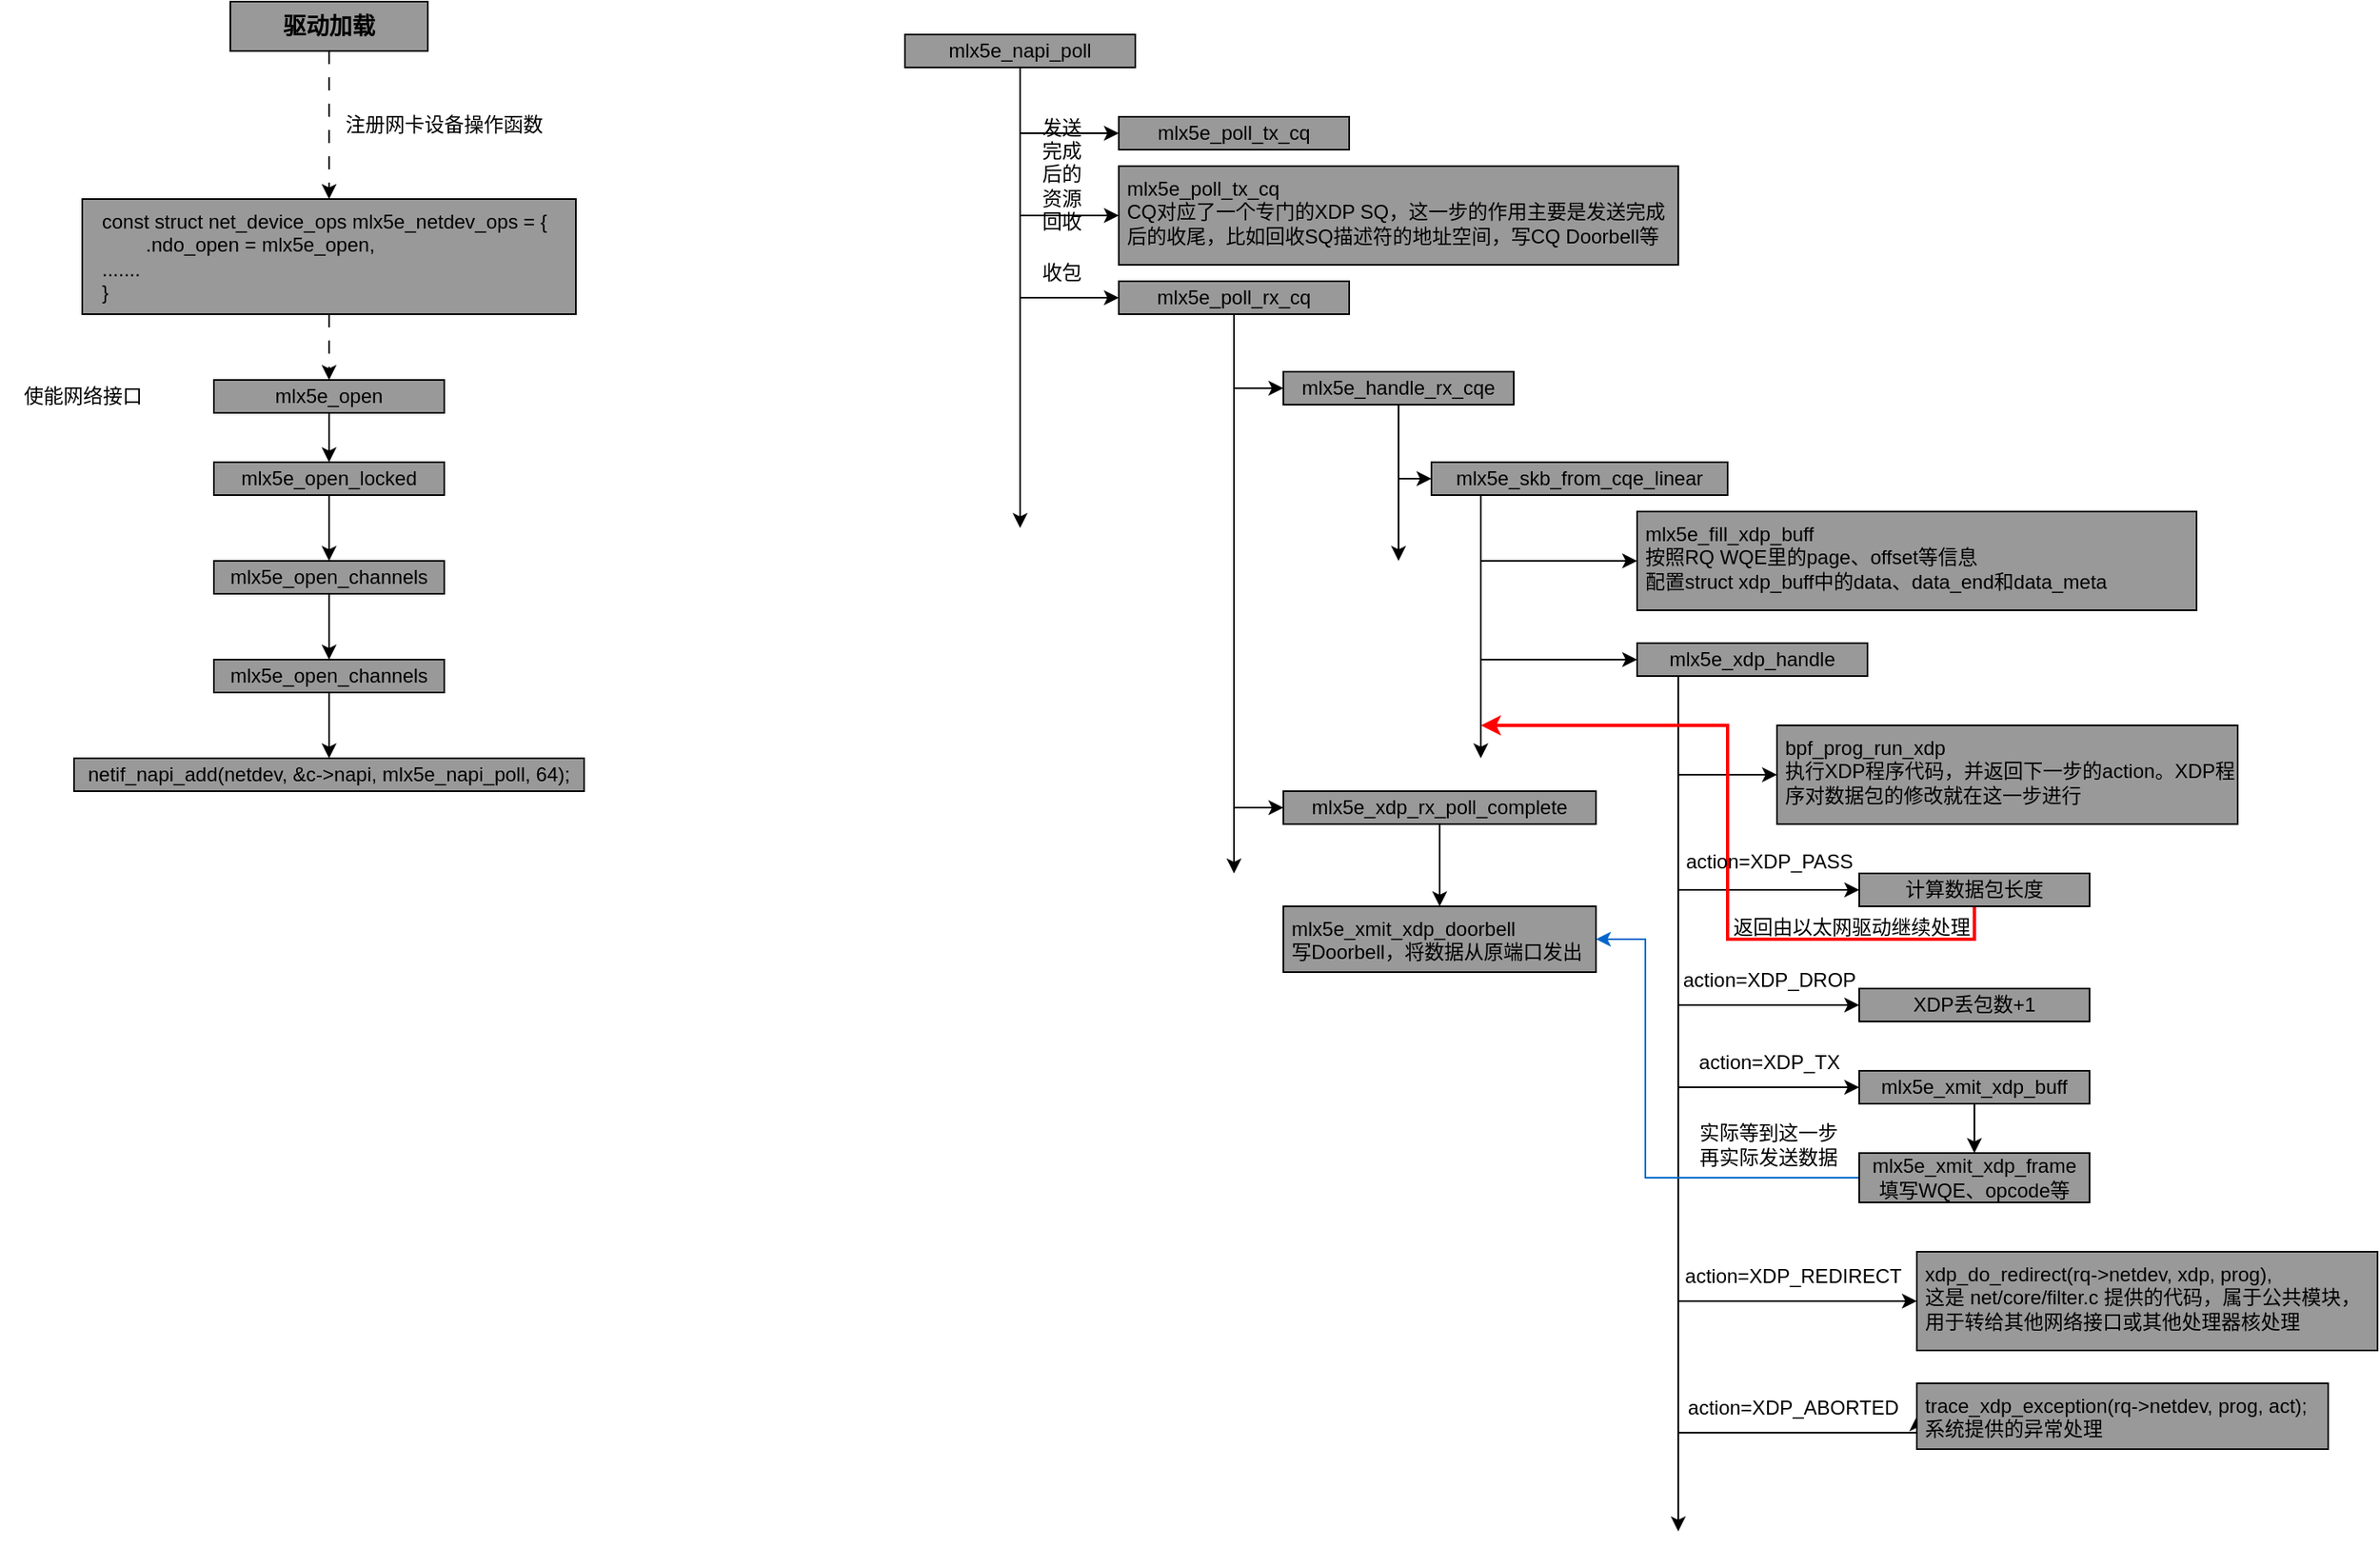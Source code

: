 <mxfile version="24.7.5">
  <diagram name="mlx5-xdp" id="FevarODxADinLCKY7utO">
    <mxGraphModel dx="1185" dy="627" grid="1" gridSize="10" guides="1" tooltips="1" connect="1" arrows="1" fold="1" page="1" pageScale="1" pageWidth="850" pageHeight="1100" math="0" shadow="0">
      <root>
        <mxCell id="0" />
        <mxCell id="1" parent="0" />
        <mxCell id="h8XMJmXSjZCXgNOctJCN-5" style="edgeStyle=orthogonalEdgeStyle;rounded=0;orthogonalLoop=1;jettySize=auto;html=1;fontFamily=Helvetica;fontSize=12;fontColor=default;dashed=1;dashPattern=8 8;" edge="1" parent="1" source="h8XMJmXSjZCXgNOctJCN-1" target="h8XMJmXSjZCXgNOctJCN-3">
          <mxGeometry relative="1" as="geometry" />
        </mxCell>
        <mxCell id="h8XMJmXSjZCXgNOctJCN-1" value="&lt;font style=&quot;font-size: 14px;&quot;&gt;&lt;b&gt;驱动加载&lt;/b&gt;&lt;/font&gt;" style="rounded=0;whiteSpace=wrap;html=1;fillColor=#999999;" vertex="1" parent="1">
          <mxGeometry x="250" y="320" width="120" height="30" as="geometry" />
        </mxCell>
        <mxCell id="h8XMJmXSjZCXgNOctJCN-2" value="" style="rounded=0;whiteSpace=wrap;html=1;fillColor=#999999;strokeColor=default;align=center;verticalAlign=middle;fontFamily=Helvetica;fontSize=12;fontColor=default;" vertex="1" parent="1">
          <mxGeometry x="160" y="440" width="300" height="70" as="geometry" />
        </mxCell>
        <mxCell id="h8XMJmXSjZCXgNOctJCN-16" style="edgeStyle=orthogonalEdgeStyle;rounded=0;orthogonalLoop=1;jettySize=auto;html=1;fontFamily=Helvetica;fontSize=12;fontColor=default;dashed=1;dashPattern=8 8;" edge="1" parent="1" source="h8XMJmXSjZCXgNOctJCN-3" target="h8XMJmXSjZCXgNOctJCN-6">
          <mxGeometry relative="1" as="geometry" />
        </mxCell>
        <mxCell id="h8XMJmXSjZCXgNOctJCN-3" value="const struct net_device_ops mlx5e_netdev_ops = {&lt;div&gt;&lt;span style=&quot;white-space: pre;&quot;&gt;&#x9;&lt;/span&gt;.ndo_open = mlx5e_open,&lt;/div&gt;&lt;div&gt;.......&lt;/div&gt;&lt;div&gt;}&lt;/div&gt;" style="text;html=1;align=left;verticalAlign=middle;whiteSpace=wrap;rounded=0;fontFamily=Helvetica;fontSize=12;fontColor=default;" vertex="1" parent="1">
          <mxGeometry x="170" y="440" width="280" height="70" as="geometry" />
        </mxCell>
        <mxCell id="h8XMJmXSjZCXgNOctJCN-4" value="注册网卡设备操作函数" style="text;strokeColor=none;align=center;fillColor=none;html=1;verticalAlign=middle;whiteSpace=wrap;rounded=0;fontFamily=Helvetica;fontSize=12;fontColor=default;" vertex="1" parent="1">
          <mxGeometry x="310" y="380" width="140" height="30" as="geometry" />
        </mxCell>
        <mxCell id="h8XMJmXSjZCXgNOctJCN-11" style="edgeStyle=orthogonalEdgeStyle;rounded=0;orthogonalLoop=1;jettySize=auto;html=1;fontFamily=Helvetica;fontSize=12;fontColor=default;" edge="1" parent="1" source="h8XMJmXSjZCXgNOctJCN-6" target="h8XMJmXSjZCXgNOctJCN-7">
          <mxGeometry relative="1" as="geometry" />
        </mxCell>
        <mxCell id="h8XMJmXSjZCXgNOctJCN-6" value="mlx5e_open" style="rounded=0;whiteSpace=wrap;html=1;fillColor=#999999;strokeColor=default;align=center;verticalAlign=middle;fontFamily=Helvetica;fontSize=12;fontColor=default;" vertex="1" parent="1">
          <mxGeometry x="240" y="550" width="140" height="20" as="geometry" />
        </mxCell>
        <mxCell id="h8XMJmXSjZCXgNOctJCN-13" style="edgeStyle=orthogonalEdgeStyle;rounded=0;orthogonalLoop=1;jettySize=auto;html=1;entryX=0.5;entryY=0;entryDx=0;entryDy=0;fontFamily=Helvetica;fontSize=12;fontColor=default;" edge="1" parent="1" source="h8XMJmXSjZCXgNOctJCN-7" target="h8XMJmXSjZCXgNOctJCN-8">
          <mxGeometry relative="1" as="geometry" />
        </mxCell>
        <mxCell id="h8XMJmXSjZCXgNOctJCN-7" value="mlx5e_open_locked" style="rounded=0;whiteSpace=wrap;html=1;fillColor=#999999;strokeColor=default;align=center;verticalAlign=middle;fontFamily=Helvetica;fontSize=12;fontColor=default;" vertex="1" parent="1">
          <mxGeometry x="240" y="600" width="140" height="20" as="geometry" />
        </mxCell>
        <mxCell id="h8XMJmXSjZCXgNOctJCN-14" style="edgeStyle=orthogonalEdgeStyle;rounded=0;orthogonalLoop=1;jettySize=auto;html=1;fontFamily=Helvetica;fontSize=12;fontColor=default;" edge="1" parent="1" source="h8XMJmXSjZCXgNOctJCN-8" target="h8XMJmXSjZCXgNOctJCN-9">
          <mxGeometry relative="1" as="geometry" />
        </mxCell>
        <mxCell id="h8XMJmXSjZCXgNOctJCN-8" value="mlx5e_open_channels" style="rounded=0;whiteSpace=wrap;html=1;fillColor=#999999;strokeColor=default;align=center;verticalAlign=middle;fontFamily=Helvetica;fontSize=12;fontColor=default;" vertex="1" parent="1">
          <mxGeometry x="240" y="660" width="140" height="20" as="geometry" />
        </mxCell>
        <mxCell id="h8XMJmXSjZCXgNOctJCN-15" style="edgeStyle=orthogonalEdgeStyle;rounded=0;orthogonalLoop=1;jettySize=auto;html=1;entryX=0.5;entryY=0;entryDx=0;entryDy=0;fontFamily=Helvetica;fontSize=12;fontColor=default;" edge="1" parent="1" source="h8XMJmXSjZCXgNOctJCN-9" target="h8XMJmXSjZCXgNOctJCN-10">
          <mxGeometry relative="1" as="geometry" />
        </mxCell>
        <mxCell id="h8XMJmXSjZCXgNOctJCN-9" value="mlx5e_open_channels" style="rounded=0;whiteSpace=wrap;html=1;fillColor=#999999;strokeColor=default;align=center;verticalAlign=middle;fontFamily=Helvetica;fontSize=12;fontColor=default;" vertex="1" parent="1">
          <mxGeometry x="240" y="720" width="140" height="20" as="geometry" />
        </mxCell>
        <mxCell id="h8XMJmXSjZCXgNOctJCN-10" value="netif_napi_add(netdev, &amp;amp;c-&amp;gt;napi, mlx5e_napi_poll, 64);" style="rounded=0;whiteSpace=wrap;html=1;fillColor=#999999;strokeColor=default;align=center;verticalAlign=middle;fontFamily=Helvetica;fontSize=12;fontColor=default;" vertex="1" parent="1">
          <mxGeometry x="155" y="780" width="310" height="20" as="geometry" />
        </mxCell>
        <mxCell id="h8XMJmXSjZCXgNOctJCN-17" value="使能网络接口" style="text;html=1;align=center;verticalAlign=middle;resizable=0;points=[];autosize=1;strokeColor=none;fillColor=none;fontFamily=Helvetica;fontSize=12;fontColor=default;" vertex="1" parent="1">
          <mxGeometry x="110" y="545" width="100" height="30" as="geometry" />
        </mxCell>
        <mxCell id="h8XMJmXSjZCXgNOctJCN-22" style="edgeStyle=orthogonalEdgeStyle;rounded=0;orthogonalLoop=1;jettySize=auto;html=1;fontFamily=Helvetica;fontSize=12;fontColor=default;" edge="1" parent="1" source="h8XMJmXSjZCXgNOctJCN-18">
          <mxGeometry relative="1" as="geometry">
            <mxPoint x="730" y="640" as="targetPoint" />
          </mxGeometry>
        </mxCell>
        <mxCell id="h8XMJmXSjZCXgNOctJCN-23" style="edgeStyle=orthogonalEdgeStyle;rounded=0;orthogonalLoop=1;jettySize=auto;html=1;entryX=0;entryY=0.5;entryDx=0;entryDy=0;fontFamily=Helvetica;fontSize=12;fontColor=default;" edge="1" parent="1" source="h8XMJmXSjZCXgNOctJCN-18" target="h8XMJmXSjZCXgNOctJCN-19">
          <mxGeometry relative="1" as="geometry" />
        </mxCell>
        <mxCell id="h8XMJmXSjZCXgNOctJCN-24" style="edgeStyle=orthogonalEdgeStyle;rounded=0;orthogonalLoop=1;jettySize=auto;html=1;entryX=0;entryY=0.5;entryDx=0;entryDy=0;fontFamily=Helvetica;fontSize=12;fontColor=default;" edge="1" parent="1" source="h8XMJmXSjZCXgNOctJCN-18" target="h8XMJmXSjZCXgNOctJCN-20">
          <mxGeometry relative="1" as="geometry" />
        </mxCell>
        <mxCell id="h8XMJmXSjZCXgNOctJCN-25" style="edgeStyle=orthogonalEdgeStyle;rounded=0;orthogonalLoop=1;jettySize=auto;html=1;entryX=0;entryY=0.5;entryDx=0;entryDy=0;fontFamily=Helvetica;fontSize=12;fontColor=default;" edge="1" parent="1" source="h8XMJmXSjZCXgNOctJCN-18" target="h8XMJmXSjZCXgNOctJCN-21">
          <mxGeometry relative="1" as="geometry" />
        </mxCell>
        <mxCell id="h8XMJmXSjZCXgNOctJCN-18" value="mlx5e_napi_poll" style="rounded=0;whiteSpace=wrap;html=1;fillColor=#999999;strokeColor=default;align=center;verticalAlign=middle;fontFamily=Helvetica;fontSize=12;fontColor=default;" vertex="1" parent="1">
          <mxGeometry x="660" y="340" width="140" height="20" as="geometry" />
        </mxCell>
        <mxCell id="h8XMJmXSjZCXgNOctJCN-19" value="mlx5e_poll_tx_cq" style="rounded=0;whiteSpace=wrap;html=1;fillColor=#999999;strokeColor=default;align=center;verticalAlign=middle;fontFamily=Helvetica;fontSize=12;fontColor=default;" vertex="1" parent="1">
          <mxGeometry x="790" y="390" width="140" height="20" as="geometry" />
        </mxCell>
        <mxCell id="h8XMJmXSjZCXgNOctJCN-20" value="mlx5e_poll_tx_cq&lt;div&gt;CQ对应了一个专门的XDP SQ，这一步的作用主要是发送完成后的收尾，比如回收SQ描述符的地址空间，写CQ Doorbell等&lt;/div&gt;" style="rounded=0;whiteSpace=wrap;html=1;fillColor=#999999;strokeColor=default;align=left;verticalAlign=top;fontFamily=Helvetica;fontSize=12;fontColor=default;spacingLeft=3;spacingTop=0;spacing=2;spacingBottom=0;" vertex="1" parent="1">
          <mxGeometry x="790" y="420" width="340" height="60" as="geometry" />
        </mxCell>
        <mxCell id="h8XMJmXSjZCXgNOctJCN-36" style="edgeStyle=orthogonalEdgeStyle;rounded=0;orthogonalLoop=1;jettySize=auto;html=1;fontFamily=Helvetica;fontSize=12;fontColor=default;" edge="1" parent="1" source="h8XMJmXSjZCXgNOctJCN-21">
          <mxGeometry relative="1" as="geometry">
            <mxPoint x="860" y="850" as="targetPoint" />
          </mxGeometry>
        </mxCell>
        <mxCell id="h8XMJmXSjZCXgNOctJCN-37" style="edgeStyle=orthogonalEdgeStyle;rounded=0;orthogonalLoop=1;jettySize=auto;html=1;entryX=0;entryY=0.5;entryDx=0;entryDy=0;fontFamily=Helvetica;fontSize=12;fontColor=default;" edge="1" parent="1" source="h8XMJmXSjZCXgNOctJCN-21" target="h8XMJmXSjZCXgNOctJCN-29">
          <mxGeometry relative="1" as="geometry" />
        </mxCell>
        <mxCell id="h8XMJmXSjZCXgNOctJCN-46" style="edgeStyle=orthogonalEdgeStyle;rounded=0;orthogonalLoop=1;jettySize=auto;html=1;entryX=0;entryY=0.5;entryDx=0;entryDy=0;fontFamily=Helvetica;fontSize=12;fontColor=default;" edge="1" parent="1" source="h8XMJmXSjZCXgNOctJCN-21" target="h8XMJmXSjZCXgNOctJCN-45">
          <mxGeometry relative="1" as="geometry" />
        </mxCell>
        <mxCell id="h8XMJmXSjZCXgNOctJCN-21" value="mlx5e_poll_rx_cq" style="rounded=0;whiteSpace=wrap;html=1;fillColor=#999999;strokeColor=default;align=center;verticalAlign=middle;fontFamily=Helvetica;fontSize=12;fontColor=default;" vertex="1" parent="1">
          <mxGeometry x="790" y="490" width="140" height="20" as="geometry" />
        </mxCell>
        <mxCell id="h8XMJmXSjZCXgNOctJCN-26" value="发送&lt;div&gt;完成&lt;/div&gt;&lt;div&gt;后的&lt;/div&gt;&lt;div&gt;资源&lt;/div&gt;&lt;div&gt;回收&lt;/div&gt;" style="text;html=1;align=center;verticalAlign=middle;resizable=0;points=[];autosize=1;strokeColor=none;fillColor=none;fontFamily=Helvetica;fontSize=12;fontColor=default;" vertex="1" parent="1">
          <mxGeometry x="730" y="380" width="50" height="90" as="geometry" />
        </mxCell>
        <mxCell id="h8XMJmXSjZCXgNOctJCN-27" value="收包" style="text;html=1;align=center;verticalAlign=middle;resizable=0;points=[];autosize=1;strokeColor=none;fillColor=none;fontFamily=Helvetica;fontSize=12;fontColor=default;" vertex="1" parent="1">
          <mxGeometry x="730" y="470" width="50" height="30" as="geometry" />
        </mxCell>
        <mxCell id="h8XMJmXSjZCXgNOctJCN-39" style="edgeStyle=orthogonalEdgeStyle;rounded=0;orthogonalLoop=1;jettySize=auto;html=1;entryX=0;entryY=0.5;entryDx=0;entryDy=0;fontFamily=Helvetica;fontSize=12;fontColor=default;" edge="1" parent="1" source="h8XMJmXSjZCXgNOctJCN-29" target="h8XMJmXSjZCXgNOctJCN-30">
          <mxGeometry relative="1" as="geometry" />
        </mxCell>
        <mxCell id="h8XMJmXSjZCXgNOctJCN-47" style="edgeStyle=orthogonalEdgeStyle;rounded=0;orthogonalLoop=1;jettySize=auto;html=1;fontFamily=Helvetica;fontSize=12;fontColor=default;" edge="1" parent="1" source="h8XMJmXSjZCXgNOctJCN-29">
          <mxGeometry relative="1" as="geometry">
            <mxPoint x="960" y="660" as="targetPoint" />
          </mxGeometry>
        </mxCell>
        <mxCell id="h8XMJmXSjZCXgNOctJCN-29" value="mlx5e_handle_rx_cqe" style="rounded=0;whiteSpace=wrap;html=1;fillColor=#999999;strokeColor=default;align=center;verticalAlign=middle;fontFamily=Helvetica;fontSize=12;fontColor=default;" vertex="1" parent="1">
          <mxGeometry x="890" y="545" width="140" height="20" as="geometry" />
        </mxCell>
        <mxCell id="h8XMJmXSjZCXgNOctJCN-42" style="edgeStyle=orthogonalEdgeStyle;rounded=0;orthogonalLoop=1;jettySize=auto;html=1;entryX=0;entryY=0.5;entryDx=0;entryDy=0;fontFamily=Helvetica;fontSize=12;fontColor=default;" edge="1" parent="1" source="h8XMJmXSjZCXgNOctJCN-30" target="h8XMJmXSjZCXgNOctJCN-32">
          <mxGeometry relative="1" as="geometry">
            <Array as="points">
              <mxPoint x="1010" y="660" />
            </Array>
          </mxGeometry>
        </mxCell>
        <mxCell id="h8XMJmXSjZCXgNOctJCN-43" style="edgeStyle=orthogonalEdgeStyle;rounded=0;orthogonalLoop=1;jettySize=auto;html=1;fontFamily=Helvetica;fontSize=12;fontColor=default;" edge="1" parent="1" source="h8XMJmXSjZCXgNOctJCN-30">
          <mxGeometry relative="1" as="geometry">
            <mxPoint x="1010" y="780" as="targetPoint" />
            <Array as="points">
              <mxPoint x="1010" y="770" />
            </Array>
          </mxGeometry>
        </mxCell>
        <mxCell id="h8XMJmXSjZCXgNOctJCN-44" style="edgeStyle=orthogonalEdgeStyle;rounded=0;orthogonalLoop=1;jettySize=auto;html=1;entryX=0;entryY=0.5;entryDx=0;entryDy=0;fontFamily=Helvetica;fontSize=12;fontColor=default;" edge="1" parent="1" source="h8XMJmXSjZCXgNOctJCN-30" target="h8XMJmXSjZCXgNOctJCN-34">
          <mxGeometry relative="1" as="geometry">
            <Array as="points">
              <mxPoint x="1010" y="720" />
            </Array>
          </mxGeometry>
        </mxCell>
        <mxCell id="h8XMJmXSjZCXgNOctJCN-30" value="mlx5e_skb_from_cqe_linear" style="rounded=0;whiteSpace=wrap;html=1;fillColor=#999999;strokeColor=default;align=center;verticalAlign=middle;fontFamily=Helvetica;fontSize=12;fontColor=default;" vertex="1" parent="1">
          <mxGeometry x="980" y="600" width="180" height="20" as="geometry" />
        </mxCell>
        <mxCell id="h8XMJmXSjZCXgNOctJCN-32" value="mlx5e_fill_xdp_buff&lt;div&gt;按照RQ WQE里的page、offset等信息&lt;/div&gt;&lt;div&gt;配置struct xdp_buff中的data、data_end和data_meta&lt;/div&gt;" style="rounded=0;whiteSpace=wrap;html=1;fillColor=#999999;strokeColor=default;align=left;verticalAlign=top;fontFamily=Helvetica;fontSize=12;fontColor=default;spacingLeft=3;spacingTop=0;spacing=2;spacingBottom=0;" vertex="1" parent="1">
          <mxGeometry x="1105" y="630" width="340" height="60" as="geometry" />
        </mxCell>
        <mxCell id="h8XMJmXSjZCXgNOctJCN-52" style="edgeStyle=orthogonalEdgeStyle;rounded=0;orthogonalLoop=1;jettySize=auto;html=1;fontFamily=Helvetica;fontSize=12;fontColor=default;" edge="1" parent="1" source="h8XMJmXSjZCXgNOctJCN-34">
          <mxGeometry relative="1" as="geometry">
            <mxPoint x="1130" y="1250" as="targetPoint" />
            <Array as="points">
              <mxPoint x="1130" y="1250" />
            </Array>
          </mxGeometry>
        </mxCell>
        <mxCell id="h8XMJmXSjZCXgNOctJCN-53" style="edgeStyle=orthogonalEdgeStyle;rounded=0;orthogonalLoop=1;jettySize=auto;html=1;entryX=0;entryY=0.5;entryDx=0;entryDy=0;fontFamily=Helvetica;fontSize=12;fontColor=default;" edge="1" parent="1" source="h8XMJmXSjZCXgNOctJCN-34" target="h8XMJmXSjZCXgNOctJCN-50">
          <mxGeometry relative="1" as="geometry">
            <Array as="points">
              <mxPoint x="1130" y="790" />
            </Array>
          </mxGeometry>
        </mxCell>
        <mxCell id="h8XMJmXSjZCXgNOctJCN-63" style="edgeStyle=orthogonalEdgeStyle;rounded=0;orthogonalLoop=1;jettySize=auto;html=1;entryX=0;entryY=0.5;entryDx=0;entryDy=0;fontFamily=Helvetica;fontSize=12;fontColor=default;" edge="1" parent="1" source="h8XMJmXSjZCXgNOctJCN-34" target="h8XMJmXSjZCXgNOctJCN-51">
          <mxGeometry relative="1" as="geometry">
            <Array as="points">
              <mxPoint x="1130" y="860" />
            </Array>
          </mxGeometry>
        </mxCell>
        <mxCell id="h8XMJmXSjZCXgNOctJCN-65" style="edgeStyle=orthogonalEdgeStyle;rounded=0;orthogonalLoop=1;jettySize=auto;html=1;entryX=0;entryY=0.5;entryDx=0;entryDy=0;fontFamily=Helvetica;fontSize=12;fontColor=default;" edge="1" parent="1" target="h8XMJmXSjZCXgNOctJCN-54">
          <mxGeometry relative="1" as="geometry">
            <mxPoint x="1129.999" y="750" as="sourcePoint" />
            <Array as="points">
              <mxPoint x="1129.97" y="930" />
            </Array>
          </mxGeometry>
        </mxCell>
        <mxCell id="h8XMJmXSjZCXgNOctJCN-66" style="edgeStyle=orthogonalEdgeStyle;rounded=0;orthogonalLoop=1;jettySize=auto;html=1;entryX=0;entryY=0.5;entryDx=0;entryDy=0;fontFamily=Helvetica;fontSize=12;fontColor=default;" edge="1" parent="1" target="h8XMJmXSjZCXgNOctJCN-55">
          <mxGeometry relative="1" as="geometry">
            <mxPoint x="1129.999" y="750" as="sourcePoint" />
            <Array as="points">
              <mxPoint x="1129.97" y="980" />
            </Array>
          </mxGeometry>
        </mxCell>
        <mxCell id="h8XMJmXSjZCXgNOctJCN-68" style="edgeStyle=orthogonalEdgeStyle;rounded=0;orthogonalLoop=1;jettySize=auto;html=1;entryX=0;entryY=0.5;entryDx=0;entryDy=0;fontFamily=Helvetica;fontSize=12;fontColor=default;" edge="1" parent="1" target="h8XMJmXSjZCXgNOctJCN-59">
          <mxGeometry relative="1" as="geometry">
            <mxPoint x="1129.999" y="750" as="sourcePoint" />
            <Array as="points">
              <mxPoint x="1129.97" y="1190" />
            </Array>
          </mxGeometry>
        </mxCell>
        <mxCell id="h8XMJmXSjZCXgNOctJCN-69" style="edgeStyle=orthogonalEdgeStyle;rounded=0;orthogonalLoop=1;jettySize=auto;html=1;entryX=0;entryY=0.5;entryDx=0;entryDy=0;fontFamily=Helvetica;fontSize=12;fontColor=default;" edge="1" parent="1" target="h8XMJmXSjZCXgNOctJCN-58">
          <mxGeometry relative="1" as="geometry">
            <mxPoint x="1129.999" y="750" as="sourcePoint" />
            <Array as="points">
              <mxPoint x="1129.97" y="1110" />
            </Array>
          </mxGeometry>
        </mxCell>
        <mxCell id="h8XMJmXSjZCXgNOctJCN-34" value="mlx5e_xdp_handle" style="rounded=0;whiteSpace=wrap;html=1;fillColor=#999999;strokeColor=default;align=center;verticalAlign=middle;fontFamily=Helvetica;fontSize=12;fontColor=default;" vertex="1" parent="1">
          <mxGeometry x="1105" y="710" width="140" height="20" as="geometry" />
        </mxCell>
        <mxCell id="h8XMJmXSjZCXgNOctJCN-49" style="edgeStyle=orthogonalEdgeStyle;rounded=0;orthogonalLoop=1;jettySize=auto;html=1;fontFamily=Helvetica;fontSize=12;fontColor=default;" edge="1" parent="1" source="h8XMJmXSjZCXgNOctJCN-45" target="h8XMJmXSjZCXgNOctJCN-48">
          <mxGeometry relative="1" as="geometry" />
        </mxCell>
        <mxCell id="h8XMJmXSjZCXgNOctJCN-45" value="mlx5e_xdp_rx_poll_complete" style="rounded=0;whiteSpace=wrap;html=1;fillColor=#999999;strokeColor=default;align=center;verticalAlign=middle;fontFamily=Helvetica;fontSize=12;fontColor=default;" vertex="1" parent="1">
          <mxGeometry x="890" y="800" width="190" height="20" as="geometry" />
        </mxCell>
        <mxCell id="h8XMJmXSjZCXgNOctJCN-48" value="mlx5e_xmit_xdp_doorbell&lt;div&gt;写Doorbell，将数据从原端口发出&lt;/div&gt;" style="rounded=0;whiteSpace=wrap;html=1;fillColor=#999999;strokeColor=default;align=left;verticalAlign=top;fontFamily=Helvetica;fontSize=12;fontColor=default;spacingLeft=3;spacingTop=0;spacing=2;spacingBottom=0;" vertex="1" parent="1">
          <mxGeometry x="890" y="870" width="190" height="40" as="geometry" />
        </mxCell>
        <mxCell id="h8XMJmXSjZCXgNOctJCN-50" value="bpf_prog_run_xdp&lt;div&gt;执行XDP程序代码，并返回下一步的action。XDP程序对数据包的修改就在这一步进行&lt;/div&gt;" style="rounded=0;whiteSpace=wrap;html=1;fillColor=#999999;strokeColor=default;align=left;verticalAlign=top;fontFamily=Helvetica;fontSize=12;fontColor=default;spacingLeft=3;spacingTop=0;spacing=2;spacingBottom=0;" vertex="1" parent="1">
          <mxGeometry x="1190" y="760" width="280" height="60" as="geometry" />
        </mxCell>
        <mxCell id="h8XMJmXSjZCXgNOctJCN-72" style="edgeStyle=orthogonalEdgeStyle;rounded=0;orthogonalLoop=1;jettySize=auto;html=1;fontFamily=Helvetica;fontSize=12;fontColor=default;strokeColor=#FF0000;strokeWidth=2;" edge="1" parent="1" source="h8XMJmXSjZCXgNOctJCN-51">
          <mxGeometry relative="1" as="geometry">
            <mxPoint x="1010" y="760" as="targetPoint" />
            <Array as="points">
              <mxPoint x="1310" y="890" />
              <mxPoint x="1160" y="890" />
              <mxPoint x="1160" y="760" />
              <mxPoint x="1040" y="760" />
            </Array>
          </mxGeometry>
        </mxCell>
        <mxCell id="h8XMJmXSjZCXgNOctJCN-51" value="计算数据包长度" style="rounded=0;whiteSpace=wrap;html=1;fillColor=#999999;strokeColor=default;align=center;verticalAlign=middle;fontFamily=Helvetica;fontSize=12;fontColor=default;" vertex="1" parent="1">
          <mxGeometry x="1240" y="850" width="140" height="20" as="geometry" />
        </mxCell>
        <mxCell id="h8XMJmXSjZCXgNOctJCN-54" value="XDP丢包数+1" style="rounded=0;whiteSpace=wrap;html=1;fillColor=#999999;strokeColor=default;align=center;verticalAlign=middle;fontFamily=Helvetica;fontSize=12;fontColor=default;" vertex="1" parent="1">
          <mxGeometry x="1239.97" y="920" width="140" height="20" as="geometry" />
        </mxCell>
        <mxCell id="h8XMJmXSjZCXgNOctJCN-76" style="edgeStyle=orthogonalEdgeStyle;rounded=0;orthogonalLoop=1;jettySize=auto;html=1;entryX=0.5;entryY=0;entryDx=0;entryDy=0;fontFamily=Helvetica;fontSize=12;fontColor=default;" edge="1" parent="1" source="h8XMJmXSjZCXgNOctJCN-55" target="h8XMJmXSjZCXgNOctJCN-56">
          <mxGeometry relative="1" as="geometry" />
        </mxCell>
        <mxCell id="h8XMJmXSjZCXgNOctJCN-55" value="mlx5e_xmit_xdp_buff" style="rounded=0;whiteSpace=wrap;html=1;fillColor=#999999;strokeColor=default;align=center;verticalAlign=middle;fontFamily=Helvetica;fontSize=12;fontColor=default;" vertex="1" parent="1">
          <mxGeometry x="1239.97" y="970" width="140" height="20" as="geometry" />
        </mxCell>
        <mxCell id="h8XMJmXSjZCXgNOctJCN-77" style="edgeStyle=orthogonalEdgeStyle;rounded=0;orthogonalLoop=1;jettySize=auto;html=1;entryX=1;entryY=0.5;entryDx=0;entryDy=0;fontFamily=Helvetica;fontSize=12;fontColor=default;strokeColor=#0066CC;" edge="1" parent="1" source="h8XMJmXSjZCXgNOctJCN-56" target="h8XMJmXSjZCXgNOctJCN-48">
          <mxGeometry relative="1" as="geometry">
            <Array as="points">
              <mxPoint x="1110" y="1035" />
              <mxPoint x="1110" y="890" />
            </Array>
          </mxGeometry>
        </mxCell>
        <mxCell id="h8XMJmXSjZCXgNOctJCN-56" value="mlx5e_xmit_xdp_frame&lt;div&gt;填写WQE、opcode等&lt;/div&gt;" style="rounded=0;whiteSpace=wrap;html=1;fillColor=#999999;strokeColor=default;align=center;verticalAlign=middle;fontFamily=Helvetica;fontSize=12;fontColor=default;" vertex="1" parent="1">
          <mxGeometry x="1239.97" y="1020" width="140" height="30" as="geometry" />
        </mxCell>
        <mxCell id="h8XMJmXSjZCXgNOctJCN-58" value="xdp_do_redirect(rq-&amp;gt;netdev, xdp, prog),&lt;div&gt;这是 net/core/filter.c 提供的代码，属于公共模块，用于转给其他网络接口或其他处理器核处理&lt;/div&gt;" style="rounded=0;whiteSpace=wrap;html=1;fillColor=#999999;strokeColor=default;align=left;verticalAlign=top;fontFamily=Helvetica;fontSize=12;fontColor=default;spacingLeft=3;spacingTop=0;spacing=2;spacingBottom=0;" vertex="1" parent="1">
          <mxGeometry x="1275" y="1080" width="280" height="60" as="geometry" />
        </mxCell>
        <mxCell id="h8XMJmXSjZCXgNOctJCN-59" value="trace_xdp_exception(rq-&amp;gt;netdev, prog, act);&lt;div&gt;系统提供的异常处理&lt;/div&gt;" style="rounded=0;whiteSpace=wrap;html=1;fillColor=#999999;strokeColor=default;align=left;verticalAlign=top;fontFamily=Helvetica;fontSize=12;fontColor=default;spacingLeft=3;spacingTop=0;spacing=2;spacingBottom=0;" vertex="1" parent="1">
          <mxGeometry x="1275" y="1160" width="250" height="40" as="geometry" />
        </mxCell>
        <mxCell id="h8XMJmXSjZCXgNOctJCN-70" value="&lt;p style=&quot;line-height: 120%;&quot;&gt;action=XDP_PASS&lt;/p&gt;" style="text;html=1;align=center;verticalAlign=middle;resizable=0;points=[];autosize=1;strokeColor=none;fillColor=none;fontFamily=Helvetica;fontSize=12;fontColor=default;" vertex="1" parent="1">
          <mxGeometry x="1120" y="818" width="130" height="50" as="geometry" />
        </mxCell>
        <mxCell id="h8XMJmXSjZCXgNOctJCN-73" value="返回由以太网驱动继续处理" style="text;html=1;align=center;verticalAlign=middle;resizable=0;points=[];autosize=1;strokeColor=none;fillColor=none;fontFamily=Helvetica;fontSize=12;fontColor=default;" vertex="1" parent="1">
          <mxGeometry x="1150" y="868" width="170" height="30" as="geometry" />
        </mxCell>
        <mxCell id="h8XMJmXSjZCXgNOctJCN-74" value="&lt;p style=&quot;line-height: 120%;&quot;&gt;action=XDP_DROP&lt;/p&gt;" style="text;html=1;align=center;verticalAlign=middle;resizable=0;points=[];autosize=1;strokeColor=none;fillColor=none;fontFamily=Helvetica;fontSize=12;fontColor=default;" vertex="1" parent="1">
          <mxGeometry x="1120" y="890" width="130" height="50" as="geometry" />
        </mxCell>
        <mxCell id="h8XMJmXSjZCXgNOctJCN-75" value="&lt;p style=&quot;line-height: 120%;&quot;&gt;action=XDP_TX&lt;/p&gt;" style="text;html=1;align=center;verticalAlign=middle;resizable=0;points=[];autosize=1;strokeColor=none;fillColor=none;fontFamily=Helvetica;fontSize=12;fontColor=default;" vertex="1" parent="1">
          <mxGeometry x="1130" y="940" width="110" height="50" as="geometry" />
        </mxCell>
        <mxCell id="h8XMJmXSjZCXgNOctJCN-80" value="实际等到这一步再实际发送数据" style="text;html=1;align=center;verticalAlign=middle;whiteSpace=wrap;rounded=0;fontFamily=Helvetica;fontSize=12;fontColor=default;" vertex="1" parent="1">
          <mxGeometry x="1140" y="1000" width="90" height="30" as="geometry" />
        </mxCell>
        <mxCell id="h8XMJmXSjZCXgNOctJCN-81" value="action=XDP_REDIRECT" style="text;html=1;align=center;verticalAlign=middle;whiteSpace=wrap;rounded=0;fontFamily=Helvetica;fontSize=12;fontColor=default;" vertex="1" parent="1">
          <mxGeometry x="1130" y="1080" width="140" height="30" as="geometry" />
        </mxCell>
        <mxCell id="h8XMJmXSjZCXgNOctJCN-82" value="action=XDP_ABORTED" style="text;html=1;align=center;verticalAlign=middle;whiteSpace=wrap;rounded=0;fontFamily=Helvetica;fontSize=12;fontColor=default;" vertex="1" parent="1">
          <mxGeometry x="1130" y="1160" width="140" height="30" as="geometry" />
        </mxCell>
      </root>
    </mxGraphModel>
  </diagram>
</mxfile>
